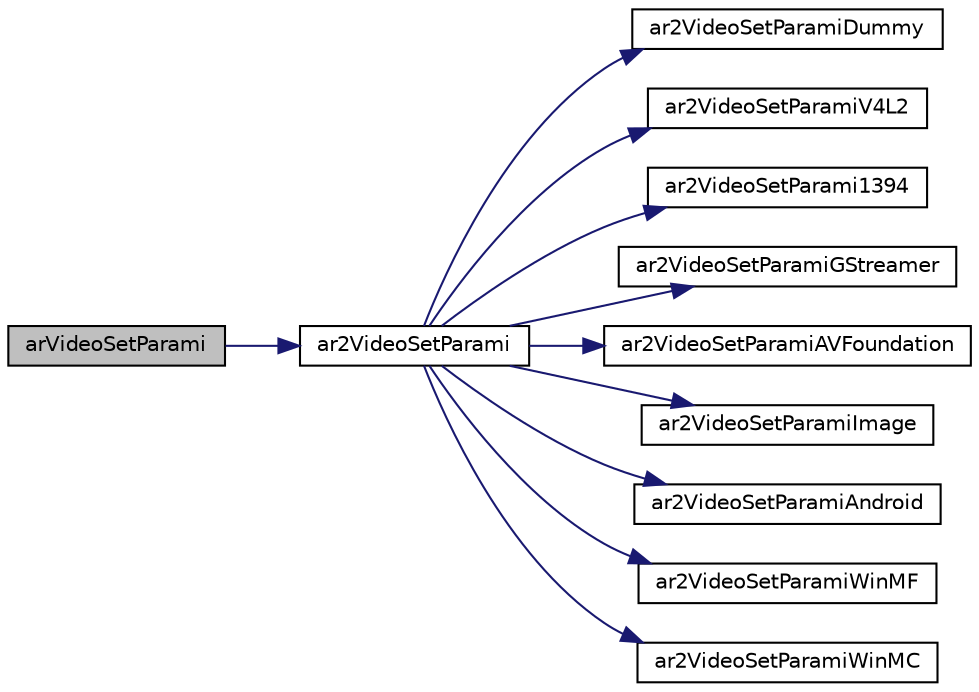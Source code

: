 digraph "arVideoSetParami"
{
 // INTERACTIVE_SVG=YES
  edge [fontname="Helvetica",fontsize="10",labelfontname="Helvetica",labelfontsize="10"];
  node [fontname="Helvetica",fontsize="10",shape=record];
  rankdir="LR";
  Node1 [label="arVideoSetParami",height=0.2,width=0.4,color="black", fillcolor="grey75", style="filled", fontcolor="black"];
  Node1 -> Node2 [color="midnightblue",fontsize="10",style="solid",fontname="Helvetica"];
  Node2 [label="ar2VideoSetParami",height=0.2,width=0.4,color="black", fillcolor="white", style="filled",URL="$video_8h.html#ae60f5bed2aea0b72dd5cdd1b6d5f97f6"];
  Node2 -> Node3 [color="midnightblue",fontsize="10",style="solid",fontname="Helvetica"];
  Node3 [label="ar2VideoSetParamiDummy",height=0.2,width=0.4,color="black", fillcolor="white", style="filled",URL="$video_dummy_8h.html#accfc9bd063be86a02e9c387f0f470948"];
  Node2 -> Node4 [color="midnightblue",fontsize="10",style="solid",fontname="Helvetica"];
  Node4 [label="ar2VideoSetParamiV4L2",height=0.2,width=0.4,color="black", fillcolor="white", style="filled",URL="$video_v4_l2_8h.html#a1c26a387d473bc0120e15ec19b627cf9"];
  Node2 -> Node5 [color="midnightblue",fontsize="10",style="solid",fontname="Helvetica"];
  Node5 [label="ar2VideoSetParami1394",height=0.2,width=0.4,color="black", fillcolor="white", style="filled",URL="$video1394_8h.html#acda2b3c007279215e772140c469f65f3"];
  Node2 -> Node6 [color="midnightblue",fontsize="10",style="solid",fontname="Helvetica"];
  Node6 [label="ar2VideoSetParamiGStreamer",height=0.2,width=0.4,color="black", fillcolor="white", style="filled",URL="$video_g_streamer_8h.html#a48599800fdd0fa24209db078b41a27f5"];
  Node2 -> Node7 [color="midnightblue",fontsize="10",style="solid",fontname="Helvetica"];
  Node7 [label="ar2VideoSetParamiAVFoundation",height=0.2,width=0.4,color="black", fillcolor="white", style="filled",URL="$video_a_v_foundation_8h.html#a3a781077b285a0cd19a04578058b33fe"];
  Node2 -> Node8 [color="midnightblue",fontsize="10",style="solid",fontname="Helvetica"];
  Node8 [label="ar2VideoSetParamiImage",height=0.2,width=0.4,color="black", fillcolor="white", style="filled",URL="$video_image_8h.html#a2ee57bf3ebd8fc6e70357320c2753b94"];
  Node2 -> Node9 [color="midnightblue",fontsize="10",style="solid",fontname="Helvetica"];
  Node9 [label="ar2VideoSetParamiAndroid",height=0.2,width=0.4,color="black", fillcolor="white", style="filled",URL="$video_android_8h.html#ab46eebeb0e0fd8685e34ad2f4b7e52e7"];
  Node2 -> Node10 [color="midnightblue",fontsize="10",style="solid",fontname="Helvetica"];
  Node10 [label="ar2VideoSetParamiWinMF",height=0.2,width=0.4,color="black", fillcolor="white", style="filled",URL="$video_windows_media_foundation_8h.html#afb5b887f409bdc31b08184c402a5af21"];
  Node2 -> Node11 [color="midnightblue",fontsize="10",style="solid",fontname="Helvetica"];
  Node11 [label="ar2VideoSetParamiWinMC",height=0.2,width=0.4,color="black", fillcolor="white", style="filled",URL="$video_windows_media_capture_8h.html#a6af7abc58eae26cf31874f6eb102f237"];
}

